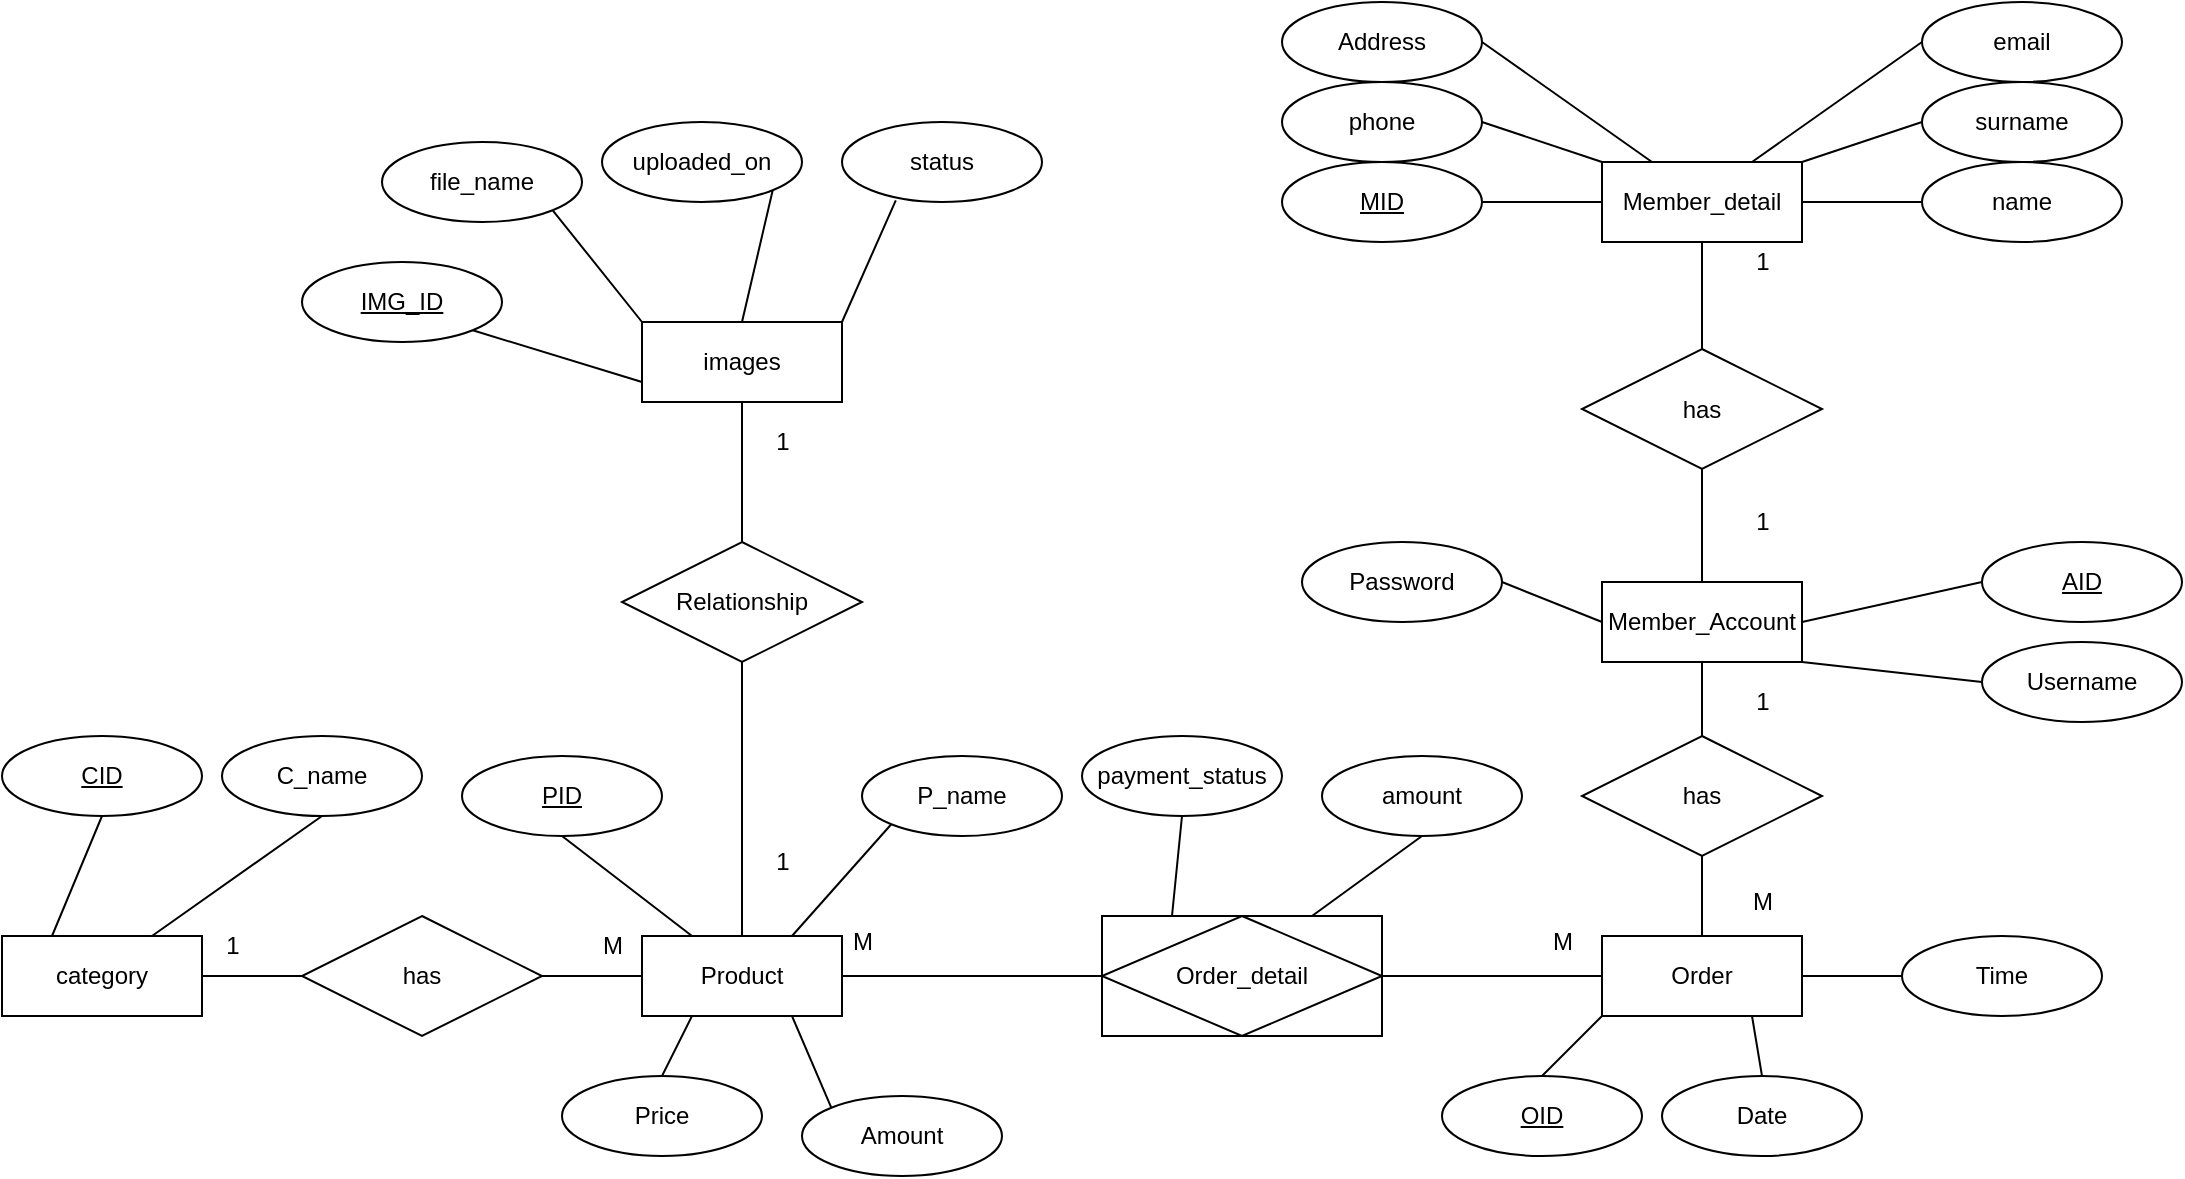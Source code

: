 <mxfile version="22.0.0" type="device">
  <diagram id="R2lEEEUBdFMjLlhIrx00" name="Page-1">
    <mxGraphModel dx="1066" dy="605" grid="1" gridSize="10" guides="1" tooltips="1" connect="1" arrows="1" fold="1" page="1" pageScale="1" pageWidth="1169" pageHeight="827" math="0" shadow="0" extFonts="Permanent Marker^https://fonts.googleapis.com/css?family=Permanent+Marker">
      <root>
        <mxCell id="0" />
        <mxCell id="1" parent="0" />
        <mxCell id="gQfnCF4cKHEgY5oE0Zgx-17" value="category" style="whiteSpace=wrap;html=1;align=center;" parent="1" vertex="1">
          <mxGeometry y="707" width="100" height="40" as="geometry" />
        </mxCell>
        <mxCell id="gQfnCF4cKHEgY5oE0Zgx-18" value="&lt;u&gt;CID&lt;/u&gt;" style="ellipse;whiteSpace=wrap;html=1;align=center;" parent="1" vertex="1">
          <mxGeometry y="607" width="100" height="40" as="geometry" />
        </mxCell>
        <mxCell id="gQfnCF4cKHEgY5oE0Zgx-19" value="C_name" style="ellipse;whiteSpace=wrap;html=1;align=center;" parent="1" vertex="1">
          <mxGeometry x="110" y="607" width="100" height="40" as="geometry" />
        </mxCell>
        <mxCell id="gQfnCF4cKHEgY5oE0Zgx-20" value="has" style="shape=rhombus;perimeter=rhombusPerimeter;whiteSpace=wrap;html=1;align=center;" parent="1" vertex="1">
          <mxGeometry x="150" y="697" width="120" height="60" as="geometry" />
        </mxCell>
        <mxCell id="gQfnCF4cKHEgY5oE0Zgx-21" value="Product" style="whiteSpace=wrap;html=1;align=center;" parent="1" vertex="1">
          <mxGeometry x="320" y="707" width="100" height="40" as="geometry" />
        </mxCell>
        <mxCell id="gQfnCF4cKHEgY5oE0Zgx-23" value="" style="endArrow=none;html=1;rounded=0;exitX=1;exitY=0.5;exitDx=0;exitDy=0;entryX=0;entryY=0.5;entryDx=0;entryDy=0;" parent="1" source="gQfnCF4cKHEgY5oE0Zgx-17" target="gQfnCF4cKHEgY5oE0Zgx-20" edge="1">
          <mxGeometry relative="1" as="geometry">
            <mxPoint x="180" y="707" as="sourcePoint" />
            <mxPoint x="340" y="707" as="targetPoint" />
          </mxGeometry>
        </mxCell>
        <mxCell id="gQfnCF4cKHEgY5oE0Zgx-24" value="" style="endArrow=none;html=1;rounded=0;entryX=0;entryY=0.5;entryDx=0;entryDy=0;exitX=1;exitY=0.5;exitDx=0;exitDy=0;" parent="1" source="gQfnCF4cKHEgY5oE0Zgx-20" target="gQfnCF4cKHEgY5oE0Zgx-21" edge="1">
          <mxGeometry relative="1" as="geometry">
            <mxPoint x="280" y="767" as="sourcePoint" />
            <mxPoint x="160" y="737" as="targetPoint" />
          </mxGeometry>
        </mxCell>
        <mxCell id="gQfnCF4cKHEgY5oE0Zgx-27" value="" style="endArrow=none;html=1;rounded=0;entryX=0.25;entryY=0;entryDx=0;entryDy=0;exitX=0.5;exitY=1;exitDx=0;exitDy=0;" parent="1" source="gQfnCF4cKHEgY5oE0Zgx-18" target="gQfnCF4cKHEgY5oE0Zgx-17" edge="1">
          <mxGeometry relative="1" as="geometry">
            <mxPoint x="180" y="657" as="sourcePoint" />
            <mxPoint x="340" y="657" as="targetPoint" />
          </mxGeometry>
        </mxCell>
        <mxCell id="gQfnCF4cKHEgY5oE0Zgx-28" value="" style="endArrow=none;html=1;rounded=0;exitX=0.75;exitY=0;exitDx=0;exitDy=0;entryX=0.5;entryY=1;entryDx=0;entryDy=0;" parent="1" source="gQfnCF4cKHEgY5oE0Zgx-17" target="gQfnCF4cKHEgY5oE0Zgx-19" edge="1">
          <mxGeometry relative="1" as="geometry">
            <mxPoint x="120" y="747" as="sourcePoint" />
            <mxPoint x="170" y="747" as="targetPoint" />
          </mxGeometry>
        </mxCell>
        <mxCell id="gQfnCF4cKHEgY5oE0Zgx-29" value="&lt;u&gt;PID&lt;/u&gt;" style="ellipse;whiteSpace=wrap;html=1;align=center;" parent="1" vertex="1">
          <mxGeometry x="230" y="617" width="100" height="40" as="geometry" />
        </mxCell>
        <mxCell id="gQfnCF4cKHEgY5oE0Zgx-30" value="P_name" style="ellipse;whiteSpace=wrap;html=1;align=center;" parent="1" vertex="1">
          <mxGeometry x="430" y="617" width="100" height="40" as="geometry" />
        </mxCell>
        <mxCell id="gQfnCF4cKHEgY5oE0Zgx-31" value="Price" style="ellipse;whiteSpace=wrap;html=1;align=center;" parent="1" vertex="1">
          <mxGeometry x="280" y="777" width="100" height="40" as="geometry" />
        </mxCell>
        <mxCell id="gQfnCF4cKHEgY5oE0Zgx-32" value="Amount" style="ellipse;whiteSpace=wrap;html=1;align=center;" parent="1" vertex="1">
          <mxGeometry x="400" y="787" width="100" height="40" as="geometry" />
        </mxCell>
        <mxCell id="gQfnCF4cKHEgY5oE0Zgx-33" value="" style="endArrow=none;html=1;rounded=0;exitX=0.5;exitY=0;exitDx=0;exitDy=0;entryX=0.25;entryY=1;entryDx=0;entryDy=0;" parent="1" source="gQfnCF4cKHEgY5oE0Zgx-31" target="gQfnCF4cKHEgY5oE0Zgx-21" edge="1">
          <mxGeometry relative="1" as="geometry">
            <mxPoint x="110" y="737" as="sourcePoint" />
            <mxPoint x="160" y="737" as="targetPoint" />
          </mxGeometry>
        </mxCell>
        <mxCell id="gQfnCF4cKHEgY5oE0Zgx-34" value="" style="endArrow=none;html=1;rounded=0;exitX=0.25;exitY=0;exitDx=0;exitDy=0;entryX=0.5;entryY=1;entryDx=0;entryDy=0;" parent="1" source="gQfnCF4cKHEgY5oE0Zgx-21" target="gQfnCF4cKHEgY5oE0Zgx-29" edge="1">
          <mxGeometry relative="1" as="geometry">
            <mxPoint x="120" y="747" as="sourcePoint" />
            <mxPoint x="170" y="747" as="targetPoint" />
          </mxGeometry>
        </mxCell>
        <mxCell id="gQfnCF4cKHEgY5oE0Zgx-35" value="" style="endArrow=none;html=1;rounded=0;exitX=0.75;exitY=0;exitDx=0;exitDy=0;entryX=0;entryY=1;entryDx=0;entryDy=0;" parent="1" source="gQfnCF4cKHEgY5oE0Zgx-21" target="gQfnCF4cKHEgY5oE0Zgx-30" edge="1">
          <mxGeometry relative="1" as="geometry">
            <mxPoint x="130" y="757" as="sourcePoint" />
            <mxPoint x="180" y="757" as="targetPoint" />
          </mxGeometry>
        </mxCell>
        <mxCell id="gQfnCF4cKHEgY5oE0Zgx-36" value="" style="endArrow=none;html=1;rounded=0;exitX=0.75;exitY=1;exitDx=0;exitDy=0;entryX=0;entryY=0;entryDx=0;entryDy=0;" parent="1" source="gQfnCF4cKHEgY5oE0Zgx-21" target="gQfnCF4cKHEgY5oE0Zgx-32" edge="1">
          <mxGeometry relative="1" as="geometry">
            <mxPoint x="140" y="767" as="sourcePoint" />
            <mxPoint x="190" y="767" as="targetPoint" />
          </mxGeometry>
        </mxCell>
        <mxCell id="gQfnCF4cKHEgY5oE0Zgx-37" value="Order_detail" style="shape=associativeEntity;whiteSpace=wrap;html=1;align=center;" parent="1" vertex="1">
          <mxGeometry x="550" y="697" width="140" height="60" as="geometry" />
        </mxCell>
        <mxCell id="gQfnCF4cKHEgY5oE0Zgx-40" value="" style="endArrow=none;html=1;rounded=0;exitX=1;exitY=0.5;exitDx=0;exitDy=0;entryX=0;entryY=0.5;entryDx=0;entryDy=0;" parent="1" source="gQfnCF4cKHEgY5oE0Zgx-21" target="gQfnCF4cKHEgY5oE0Zgx-37" edge="1">
          <mxGeometry relative="1" as="geometry">
            <mxPoint x="450" y="717" as="sourcePoint" />
            <mxPoint x="610" y="717" as="targetPoint" />
          </mxGeometry>
        </mxCell>
        <mxCell id="gQfnCF4cKHEgY5oE0Zgx-42" value="amount" style="ellipse;whiteSpace=wrap;html=1;align=center;" parent="1" vertex="1">
          <mxGeometry x="660" y="617" width="100" height="40" as="geometry" />
        </mxCell>
        <mxCell id="gQfnCF4cKHEgY5oE0Zgx-43" value="" style="endArrow=none;html=1;rounded=0;entryX=0.75;entryY=0;entryDx=0;entryDy=0;exitX=0.5;exitY=1;exitDx=0;exitDy=0;" parent="1" source="gQfnCF4cKHEgY5oE0Zgx-42" target="gQfnCF4cKHEgY5oE0Zgx-37" edge="1">
          <mxGeometry relative="1" as="geometry">
            <mxPoint x="390" y="657" as="sourcePoint" />
            <mxPoint x="550" y="657" as="targetPoint" />
          </mxGeometry>
        </mxCell>
        <mxCell id="gQfnCF4cKHEgY5oE0Zgx-44" value="Order" style="whiteSpace=wrap;html=1;align=center;" parent="1" vertex="1">
          <mxGeometry x="800" y="707" width="100" height="40" as="geometry" />
        </mxCell>
        <mxCell id="gQfnCF4cKHEgY5oE0Zgx-45" value="" style="endArrow=none;html=1;rounded=0;entryX=0;entryY=0.5;entryDx=0;entryDy=0;exitX=1;exitY=0.5;exitDx=0;exitDy=0;" parent="1" source="gQfnCF4cKHEgY5oE0Zgx-37" target="gQfnCF4cKHEgY5oE0Zgx-44" edge="1">
          <mxGeometry relative="1" as="geometry">
            <mxPoint x="680" y="717" as="sourcePoint" />
            <mxPoint x="840" y="717" as="targetPoint" />
          </mxGeometry>
        </mxCell>
        <mxCell id="gQfnCF4cKHEgY5oE0Zgx-46" value="&lt;u&gt;OID&lt;/u&gt;" style="ellipse;whiteSpace=wrap;html=1;align=center;" parent="1" vertex="1">
          <mxGeometry x="720" y="777" width="100" height="40" as="geometry" />
        </mxCell>
        <mxCell id="gQfnCF4cKHEgY5oE0Zgx-47" value="Date" style="ellipse;whiteSpace=wrap;html=1;align=center;" parent="1" vertex="1">
          <mxGeometry x="830" y="777" width="100" height="40" as="geometry" />
        </mxCell>
        <mxCell id="gQfnCF4cKHEgY5oE0Zgx-48" value="Time" style="ellipse;whiteSpace=wrap;html=1;align=center;" parent="1" vertex="1">
          <mxGeometry x="950" y="707" width="100" height="40" as="geometry" />
        </mxCell>
        <mxCell id="gQfnCF4cKHEgY5oE0Zgx-49" value="" style="endArrow=none;html=1;rounded=0;entryX=1;entryY=0.5;entryDx=0;entryDy=0;exitX=0;exitY=0.5;exitDx=0;exitDy=0;" parent="1" source="gQfnCF4cKHEgY5oE0Zgx-48" target="gQfnCF4cKHEgY5oE0Zgx-44" edge="1">
          <mxGeometry relative="1" as="geometry">
            <mxPoint x="680" y="717" as="sourcePoint" />
            <mxPoint x="840" y="717" as="targetPoint" />
            <Array as="points" />
          </mxGeometry>
        </mxCell>
        <mxCell id="gQfnCF4cKHEgY5oE0Zgx-50" value="" style="endArrow=none;html=1;rounded=0;entryX=0.5;entryY=0;entryDx=0;entryDy=0;exitX=0;exitY=1;exitDx=0;exitDy=0;" parent="1" source="gQfnCF4cKHEgY5oE0Zgx-44" target="gQfnCF4cKHEgY5oE0Zgx-46" edge="1">
          <mxGeometry relative="1" as="geometry">
            <mxPoint x="680" y="717" as="sourcePoint" />
            <mxPoint x="840" y="717" as="targetPoint" />
          </mxGeometry>
        </mxCell>
        <mxCell id="gQfnCF4cKHEgY5oE0Zgx-51" value="" style="endArrow=none;html=1;rounded=0;exitX=0.5;exitY=0;exitDx=0;exitDy=0;entryX=0.75;entryY=1;entryDx=0;entryDy=0;" parent="1" source="gQfnCF4cKHEgY5oE0Zgx-47" target="gQfnCF4cKHEgY5oE0Zgx-44" edge="1">
          <mxGeometry relative="1" as="geometry">
            <mxPoint x="680" y="717" as="sourcePoint" />
            <mxPoint x="840" y="717" as="targetPoint" />
          </mxGeometry>
        </mxCell>
        <mxCell id="gQfnCF4cKHEgY5oE0Zgx-52" value="Member_Account" style="whiteSpace=wrap;html=1;align=center;" parent="1" vertex="1">
          <mxGeometry x="800" y="530" width="100" height="40" as="geometry" />
        </mxCell>
        <mxCell id="gQfnCF4cKHEgY5oE0Zgx-53" value="has" style="shape=rhombus;perimeter=rhombusPerimeter;whiteSpace=wrap;html=1;align=center;" parent="1" vertex="1">
          <mxGeometry x="790" y="607" width="120" height="60" as="geometry" />
        </mxCell>
        <mxCell id="gQfnCF4cKHEgY5oE0Zgx-54" value="" style="endArrow=none;html=1;rounded=0;entryX=0.5;entryY=0;entryDx=0;entryDy=0;exitX=0.5;exitY=1;exitDx=0;exitDy=0;" parent="1" source="gQfnCF4cKHEgY5oE0Zgx-52" target="gQfnCF4cKHEgY5oE0Zgx-53" edge="1">
          <mxGeometry relative="1" as="geometry">
            <mxPoint x="670" y="640" as="sourcePoint" />
            <mxPoint x="830" y="640" as="targetPoint" />
          </mxGeometry>
        </mxCell>
        <mxCell id="gQfnCF4cKHEgY5oE0Zgx-55" value="" style="endArrow=none;html=1;rounded=0;entryX=0.5;entryY=0;entryDx=0;entryDy=0;exitX=0.5;exitY=1;exitDx=0;exitDy=0;" parent="1" source="gQfnCF4cKHEgY5oE0Zgx-53" target="gQfnCF4cKHEgY5oE0Zgx-44" edge="1">
          <mxGeometry relative="1" as="geometry">
            <mxPoint x="670" y="640" as="sourcePoint" />
            <mxPoint x="830" y="640" as="targetPoint" />
          </mxGeometry>
        </mxCell>
        <mxCell id="gQfnCF4cKHEgY5oE0Zgx-56" value="&lt;u&gt;AID&lt;/u&gt;" style="ellipse;whiteSpace=wrap;html=1;align=center;" parent="1" vertex="1">
          <mxGeometry x="990" y="510" width="100" height="40" as="geometry" />
        </mxCell>
        <mxCell id="gQfnCF4cKHEgY5oE0Zgx-57" value="Username" style="ellipse;whiteSpace=wrap;html=1;align=center;" parent="1" vertex="1">
          <mxGeometry x="990" y="560" width="100" height="40" as="geometry" />
        </mxCell>
        <mxCell id="gQfnCF4cKHEgY5oE0Zgx-58" value="Password" style="ellipse;whiteSpace=wrap;html=1;align=center;" parent="1" vertex="1">
          <mxGeometry x="650" y="510" width="100" height="40" as="geometry" />
        </mxCell>
        <mxCell id="gQfnCF4cKHEgY5oE0Zgx-59" value="has" style="shape=rhombus;perimeter=rhombusPerimeter;whiteSpace=wrap;html=1;align=center;" parent="1" vertex="1">
          <mxGeometry x="790" y="413.5" width="120" height="60" as="geometry" />
        </mxCell>
        <mxCell id="gQfnCF4cKHEgY5oE0Zgx-60" value="Member_detail" style="whiteSpace=wrap;html=1;align=center;" parent="1" vertex="1">
          <mxGeometry x="800" y="320" width="100" height="40" as="geometry" />
        </mxCell>
        <mxCell id="gQfnCF4cKHEgY5oE0Zgx-61" value="&lt;u&gt;MID&lt;/u&gt;" style="ellipse;whiteSpace=wrap;html=1;align=center;" parent="1" vertex="1">
          <mxGeometry x="640" y="320" width="100" height="40" as="geometry" />
        </mxCell>
        <mxCell id="gQfnCF4cKHEgY5oE0Zgx-62" value="name" style="ellipse;whiteSpace=wrap;html=1;align=center;" parent="1" vertex="1">
          <mxGeometry x="960" y="320" width="100" height="40" as="geometry" />
        </mxCell>
        <mxCell id="gQfnCF4cKHEgY5oE0Zgx-63" value="surname" style="ellipse;whiteSpace=wrap;html=1;align=center;" parent="1" vertex="1">
          <mxGeometry x="960" y="280" width="100" height="40" as="geometry" />
        </mxCell>
        <mxCell id="gQfnCF4cKHEgY5oE0Zgx-64" value="email" style="ellipse;whiteSpace=wrap;html=1;align=center;" parent="1" vertex="1">
          <mxGeometry x="960" y="240" width="100" height="40" as="geometry" />
        </mxCell>
        <mxCell id="gQfnCF4cKHEgY5oE0Zgx-65" value="phone" style="ellipse;whiteSpace=wrap;html=1;align=center;" parent="1" vertex="1">
          <mxGeometry x="640" y="280" width="100" height="40" as="geometry" />
        </mxCell>
        <mxCell id="gQfnCF4cKHEgY5oE0Zgx-66" value="Address" style="ellipse;whiteSpace=wrap;html=1;align=center;" parent="1" vertex="1">
          <mxGeometry x="640" y="240" width="100" height="40" as="geometry" />
        </mxCell>
        <mxCell id="gQfnCF4cKHEgY5oE0Zgx-67" value="" style="endArrow=none;html=1;rounded=0;entryX=0;entryY=0.5;entryDx=0;entryDy=0;exitX=1;exitY=0.5;exitDx=0;exitDy=0;" parent="1" source="gQfnCF4cKHEgY5oE0Zgx-58" target="gQfnCF4cKHEgY5oE0Zgx-52" edge="1">
          <mxGeometry relative="1" as="geometry">
            <mxPoint x="670" y="540" as="sourcePoint" />
            <mxPoint x="830" y="540" as="targetPoint" />
          </mxGeometry>
        </mxCell>
        <mxCell id="gQfnCF4cKHEgY5oE0Zgx-68" value="" style="endArrow=none;html=1;rounded=0;entryX=0;entryY=0.5;entryDx=0;entryDy=0;exitX=1;exitY=0.5;exitDx=0;exitDy=0;" parent="1" source="gQfnCF4cKHEgY5oE0Zgx-52" target="gQfnCF4cKHEgY5oE0Zgx-56" edge="1">
          <mxGeometry relative="1" as="geometry">
            <mxPoint x="670" y="540" as="sourcePoint" />
            <mxPoint x="830" y="540" as="targetPoint" />
          </mxGeometry>
        </mxCell>
        <mxCell id="gQfnCF4cKHEgY5oE0Zgx-69" value="" style="endArrow=none;html=1;rounded=0;entryX=0;entryY=0.5;entryDx=0;entryDy=0;exitX=1;exitY=1;exitDx=0;exitDy=0;" parent="1" source="gQfnCF4cKHEgY5oE0Zgx-52" target="gQfnCF4cKHEgY5oE0Zgx-57" edge="1">
          <mxGeometry relative="1" as="geometry">
            <mxPoint x="670" y="540" as="sourcePoint" />
            <mxPoint x="830" y="540" as="targetPoint" />
          </mxGeometry>
        </mxCell>
        <mxCell id="gQfnCF4cKHEgY5oE0Zgx-70" value="" style="endArrow=none;html=1;rounded=0;entryX=0.5;entryY=1;entryDx=0;entryDy=0;exitX=0.5;exitY=0;exitDx=0;exitDy=0;" parent="1" source="gQfnCF4cKHEgY5oE0Zgx-52" target="gQfnCF4cKHEgY5oE0Zgx-59" edge="1">
          <mxGeometry relative="1" as="geometry">
            <mxPoint x="670" y="540" as="sourcePoint" />
            <mxPoint x="830" y="540" as="targetPoint" />
          </mxGeometry>
        </mxCell>
        <mxCell id="gQfnCF4cKHEgY5oE0Zgx-71" value="" style="endArrow=none;html=1;rounded=0;entryX=0.5;entryY=0;entryDx=0;entryDy=0;exitX=0.5;exitY=1;exitDx=0;exitDy=0;" parent="1" source="gQfnCF4cKHEgY5oE0Zgx-60" target="gQfnCF4cKHEgY5oE0Zgx-59" edge="1">
          <mxGeometry relative="1" as="geometry">
            <mxPoint x="670" y="540" as="sourcePoint" />
            <mxPoint x="830" y="540" as="targetPoint" />
          </mxGeometry>
        </mxCell>
        <mxCell id="gQfnCF4cKHEgY5oE0Zgx-72" value="" style="endArrow=none;html=1;rounded=0;entryX=1;entryY=0.5;entryDx=0;entryDy=0;exitX=0;exitY=0.5;exitDx=0;exitDy=0;" parent="1" source="gQfnCF4cKHEgY5oE0Zgx-62" target="gQfnCF4cKHEgY5oE0Zgx-60" edge="1">
          <mxGeometry relative="1" as="geometry">
            <mxPoint x="860" y="370" as="sourcePoint" />
            <mxPoint x="860" y="424" as="targetPoint" />
          </mxGeometry>
        </mxCell>
        <mxCell id="gQfnCF4cKHEgY5oE0Zgx-73" value="" style="endArrow=none;html=1;rounded=0;entryX=1;entryY=0;entryDx=0;entryDy=0;exitX=0;exitY=0.5;exitDx=0;exitDy=0;" parent="1" source="gQfnCF4cKHEgY5oE0Zgx-63" target="gQfnCF4cKHEgY5oE0Zgx-60" edge="1">
          <mxGeometry relative="1" as="geometry">
            <mxPoint x="870" y="380" as="sourcePoint" />
            <mxPoint x="870" y="434" as="targetPoint" />
          </mxGeometry>
        </mxCell>
        <mxCell id="gQfnCF4cKHEgY5oE0Zgx-74" value="" style="endArrow=none;html=1;rounded=0;entryX=0.75;entryY=0;entryDx=0;entryDy=0;exitX=0;exitY=0.5;exitDx=0;exitDy=0;" parent="1" source="gQfnCF4cKHEgY5oE0Zgx-64" target="gQfnCF4cKHEgY5oE0Zgx-60" edge="1">
          <mxGeometry relative="1" as="geometry">
            <mxPoint x="970" y="310" as="sourcePoint" />
            <mxPoint x="910" y="330" as="targetPoint" />
          </mxGeometry>
        </mxCell>
        <mxCell id="gQfnCF4cKHEgY5oE0Zgx-75" value="" style="endArrow=none;html=1;rounded=0;entryX=0.25;entryY=0;entryDx=0;entryDy=0;exitX=1;exitY=0.5;exitDx=0;exitDy=0;" parent="1" source="gQfnCF4cKHEgY5oE0Zgx-66" target="gQfnCF4cKHEgY5oE0Zgx-60" edge="1">
          <mxGeometry relative="1" as="geometry">
            <mxPoint x="980" y="320" as="sourcePoint" />
            <mxPoint x="920" y="340" as="targetPoint" />
          </mxGeometry>
        </mxCell>
        <mxCell id="gQfnCF4cKHEgY5oE0Zgx-76" value="" style="endArrow=none;html=1;rounded=0;entryX=0;entryY=0;entryDx=0;entryDy=0;exitX=1;exitY=0.5;exitDx=0;exitDy=0;" parent="1" source="gQfnCF4cKHEgY5oE0Zgx-65" target="gQfnCF4cKHEgY5oE0Zgx-60" edge="1">
          <mxGeometry relative="1" as="geometry">
            <mxPoint x="750" y="270" as="sourcePoint" />
            <mxPoint x="835" y="330" as="targetPoint" />
          </mxGeometry>
        </mxCell>
        <mxCell id="gQfnCF4cKHEgY5oE0Zgx-77" value="" style="endArrow=none;html=1;rounded=0;entryX=0;entryY=0.5;entryDx=0;entryDy=0;exitX=1;exitY=0.5;exitDx=0;exitDy=0;" parent="1" source="gQfnCF4cKHEgY5oE0Zgx-61" target="gQfnCF4cKHEgY5oE0Zgx-60" edge="1">
          <mxGeometry relative="1" as="geometry">
            <mxPoint x="750" y="310" as="sourcePoint" />
            <mxPoint x="810" y="330" as="targetPoint" />
          </mxGeometry>
        </mxCell>
        <mxCell id="gQfnCF4cKHEgY5oE0Zgx-78" value="Relationship" style="shape=rhombus;perimeter=rhombusPerimeter;whiteSpace=wrap;html=1;align=center;" parent="1" vertex="1">
          <mxGeometry x="310" y="510" width="120" height="60" as="geometry" />
        </mxCell>
        <mxCell id="gQfnCF4cKHEgY5oE0Zgx-79" value="" style="endArrow=none;html=1;rounded=0;entryX=0.5;entryY=0;entryDx=0;entryDy=0;exitX=0.5;exitY=1;exitDx=0;exitDy=0;" parent="1" source="gQfnCF4cKHEgY5oE0Zgx-78" target="gQfnCF4cKHEgY5oE0Zgx-21" edge="1">
          <mxGeometry relative="1" as="geometry">
            <mxPoint x="420" y="560" as="sourcePoint" />
            <mxPoint x="580" y="560" as="targetPoint" />
          </mxGeometry>
        </mxCell>
        <mxCell id="gQfnCF4cKHEgY5oE0Zgx-80" value="images" style="whiteSpace=wrap;html=1;align=center;" parent="1" vertex="1">
          <mxGeometry x="320" y="400" width="100" height="40" as="geometry" />
        </mxCell>
        <mxCell id="gQfnCF4cKHEgY5oE0Zgx-81" value="" style="endArrow=none;html=1;rounded=0;entryX=0.5;entryY=1;entryDx=0;entryDy=0;exitX=0.5;exitY=0;exitDx=0;exitDy=0;" parent="1" source="gQfnCF4cKHEgY5oE0Zgx-78" target="gQfnCF4cKHEgY5oE0Zgx-80" edge="1">
          <mxGeometry relative="1" as="geometry">
            <mxPoint x="420" y="560" as="sourcePoint" />
            <mxPoint x="580" y="560" as="targetPoint" />
          </mxGeometry>
        </mxCell>
        <mxCell id="gQfnCF4cKHEgY5oE0Zgx-82" value="&lt;u&gt;IMG_ID&lt;/u&gt;" style="ellipse;whiteSpace=wrap;html=1;align=center;" parent="1" vertex="1">
          <mxGeometry x="150" y="370" width="100" height="40" as="geometry" />
        </mxCell>
        <mxCell id="gQfnCF4cKHEgY5oE0Zgx-83" value="file_name" style="ellipse;whiteSpace=wrap;html=1;align=center;" parent="1" vertex="1">
          <mxGeometry x="190" y="310" width="100" height="40" as="geometry" />
        </mxCell>
        <mxCell id="gQfnCF4cKHEgY5oE0Zgx-85" value="uploaded_on" style="ellipse;whiteSpace=wrap;html=1;align=center;" parent="1" vertex="1">
          <mxGeometry x="300" y="300" width="100" height="40" as="geometry" />
        </mxCell>
        <mxCell id="gQfnCF4cKHEgY5oE0Zgx-86" value="status" style="ellipse;whiteSpace=wrap;html=1;align=center;" parent="1" vertex="1">
          <mxGeometry x="420" y="300" width="100" height="40" as="geometry" />
        </mxCell>
        <mxCell id="gQfnCF4cKHEgY5oE0Zgx-87" value="" style="endArrow=none;html=1;rounded=0;entryX=1;entryY=1;entryDx=0;entryDy=0;exitX=0;exitY=0.75;exitDx=0;exitDy=0;" parent="1" source="gQfnCF4cKHEgY5oE0Zgx-80" target="gQfnCF4cKHEgY5oE0Zgx-82" edge="1">
          <mxGeometry relative="1" as="geometry">
            <mxPoint x="390" y="460" as="sourcePoint" />
            <mxPoint x="550" y="460" as="targetPoint" />
          </mxGeometry>
        </mxCell>
        <mxCell id="gQfnCF4cKHEgY5oE0Zgx-88" value="" style="endArrow=none;html=1;rounded=0;entryX=1;entryY=1;entryDx=0;entryDy=0;exitX=0;exitY=0;exitDx=0;exitDy=0;" parent="1" source="gQfnCF4cKHEgY5oE0Zgx-80" target="gQfnCF4cKHEgY5oE0Zgx-83" edge="1">
          <mxGeometry relative="1" as="geometry">
            <mxPoint x="330" y="440" as="sourcePoint" />
            <mxPoint x="245" y="414" as="targetPoint" />
          </mxGeometry>
        </mxCell>
        <mxCell id="gQfnCF4cKHEgY5oE0Zgx-89" value="" style="endArrow=none;html=1;rounded=0;entryX=1;entryY=1;entryDx=0;entryDy=0;exitX=0.5;exitY=0;exitDx=0;exitDy=0;" parent="1" source="gQfnCF4cKHEgY5oE0Zgx-80" target="gQfnCF4cKHEgY5oE0Zgx-85" edge="1">
          <mxGeometry relative="1" as="geometry">
            <mxPoint x="392.5" y="396" as="sourcePoint" />
            <mxPoint x="347.5" y="340" as="targetPoint" />
          </mxGeometry>
        </mxCell>
        <mxCell id="gQfnCF4cKHEgY5oE0Zgx-90" value="" style="endArrow=none;html=1;rounded=0;entryX=0.269;entryY=0.979;entryDx=0;entryDy=0;exitX=1;exitY=0;exitDx=0;exitDy=0;entryPerimeter=0;" parent="1" source="gQfnCF4cKHEgY5oE0Zgx-80" target="gQfnCF4cKHEgY5oE0Zgx-86" edge="1">
          <mxGeometry relative="1" as="geometry">
            <mxPoint x="380" y="410" as="sourcePoint" />
            <mxPoint x="395" y="344" as="targetPoint" />
          </mxGeometry>
        </mxCell>
        <mxCell id="gQfnCF4cKHEgY5oE0Zgx-91" value="M" style="text;html=1;align=center;verticalAlign=middle;resizable=0;points=[];autosize=1;strokeColor=none;fillColor=none;" parent="1" vertex="1">
          <mxGeometry x="415" y="695" width="30" height="30" as="geometry" />
        </mxCell>
        <mxCell id="gQfnCF4cKHEgY5oE0Zgx-92" value="M" style="text;html=1;align=center;verticalAlign=middle;resizable=0;points=[];autosize=1;strokeColor=none;fillColor=none;" parent="1" vertex="1">
          <mxGeometry x="765" y="695" width="30" height="30" as="geometry" />
        </mxCell>
        <mxCell id="gQfnCF4cKHEgY5oE0Zgx-93" value="1" style="text;html=1;align=center;verticalAlign=middle;resizable=0;points=[];autosize=1;strokeColor=none;fillColor=none;" parent="1" vertex="1">
          <mxGeometry x="100" y="697" width="30" height="30" as="geometry" />
        </mxCell>
        <mxCell id="gQfnCF4cKHEgY5oE0Zgx-94" value="M" style="text;html=1;align=center;verticalAlign=middle;resizable=0;points=[];autosize=1;strokeColor=none;fillColor=none;" parent="1" vertex="1">
          <mxGeometry x="290" y="697" width="30" height="30" as="geometry" />
        </mxCell>
        <mxCell id="gQfnCF4cKHEgY5oE0Zgx-96" value="1" style="text;html=1;align=center;verticalAlign=middle;resizable=0;points=[];autosize=1;strokeColor=none;fillColor=none;" parent="1" vertex="1">
          <mxGeometry x="375" y="655" width="30" height="30" as="geometry" />
        </mxCell>
        <mxCell id="gQfnCF4cKHEgY5oE0Zgx-97" value="1" style="text;html=1;align=center;verticalAlign=middle;resizable=0;points=[];autosize=1;strokeColor=none;fillColor=none;" parent="1" vertex="1">
          <mxGeometry x="375" y="445" width="30" height="30" as="geometry" />
        </mxCell>
        <mxCell id="gQfnCF4cKHEgY5oE0Zgx-98" value="M" style="text;html=1;align=center;verticalAlign=middle;resizable=0;points=[];autosize=1;strokeColor=none;fillColor=none;" parent="1" vertex="1">
          <mxGeometry x="865" y="675" width="30" height="30" as="geometry" />
        </mxCell>
        <mxCell id="gQfnCF4cKHEgY5oE0Zgx-99" value="1" style="text;html=1;align=center;verticalAlign=middle;resizable=0;points=[];autosize=1;strokeColor=none;fillColor=none;" parent="1" vertex="1">
          <mxGeometry x="865" y="575" width="30" height="30" as="geometry" />
        </mxCell>
        <mxCell id="gQfnCF4cKHEgY5oE0Zgx-100" value="1" style="text;html=1;align=center;verticalAlign=middle;resizable=0;points=[];autosize=1;strokeColor=none;fillColor=none;" parent="1" vertex="1">
          <mxGeometry x="865" y="485" width="30" height="30" as="geometry" />
        </mxCell>
        <mxCell id="gQfnCF4cKHEgY5oE0Zgx-101" value="1" style="text;html=1;align=center;verticalAlign=middle;resizable=0;points=[];autosize=1;strokeColor=none;fillColor=none;" parent="1" vertex="1">
          <mxGeometry x="865" y="355" width="30" height="30" as="geometry" />
        </mxCell>
        <mxCell id="ZMkcIo-pciMY-39vvq6C-1" value="payment_status" style="ellipse;whiteSpace=wrap;html=1;align=center;" vertex="1" parent="1">
          <mxGeometry x="540" y="607" width="100" height="40" as="geometry" />
        </mxCell>
        <mxCell id="ZMkcIo-pciMY-39vvq6C-2" value="" style="endArrow=none;html=1;rounded=0;entryX=0.25;entryY=0;entryDx=0;entryDy=0;exitX=0.5;exitY=1;exitDx=0;exitDy=0;" edge="1" parent="1" source="ZMkcIo-pciMY-39vvq6C-1" target="gQfnCF4cKHEgY5oE0Zgx-37">
          <mxGeometry relative="1" as="geometry">
            <mxPoint x="720" y="667" as="sourcePoint" />
            <mxPoint x="665" y="707" as="targetPoint" />
          </mxGeometry>
        </mxCell>
      </root>
    </mxGraphModel>
  </diagram>
</mxfile>
